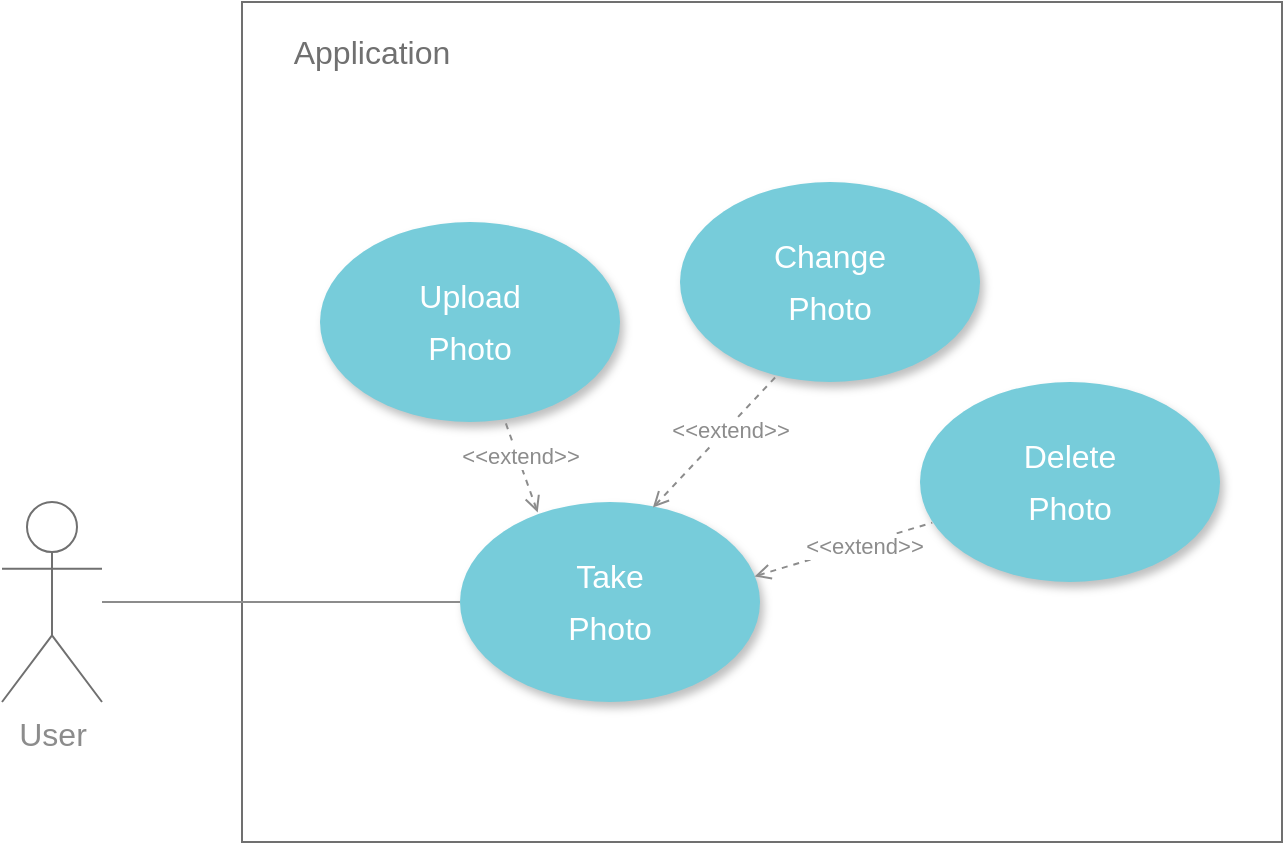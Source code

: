 <mxfile version="13.7.9" type="device"><diagram id="riTL6w-wAYXj_A_hi2_x" name="Seite-1"><mxGraphModel dx="1088" dy="924" grid="1" gridSize="10" guides="1" tooltips="1" connect="1" arrows="1" fold="1" page="1" pageScale="1" pageWidth="827" pageHeight="1169" math="0" shadow="0"><root><mxCell id="0"/><mxCell id="1" parent="0"/><mxCell id="YHlegorH6-uOaJk01Lfg-1" value="" style="rounded=0;whiteSpace=wrap;html=1;fillColor=none;strokeColor=#707070;glass=0;" vertex="1" parent="1"><mxGeometry x="200" y="180" width="520" height="420" as="geometry"/></mxCell><mxCell id="eRsLW1IK69f_cbsPaDMU-1" value="&lt;font style=&quot;font-size: 16px&quot; color=&quot;#8c8c8c&quot;&gt;User&lt;/font&gt;" style="shape=umlActor;verticalLabelPosition=bottom;verticalAlign=top;html=1;outlineConnect=0;strokeColor=#707070;" parent="1" vertex="1"><mxGeometry x="80" y="430" width="50" height="100" as="geometry"/></mxCell><mxCell id="eRsLW1IK69f_cbsPaDMU-4" value="&lt;font style=&quot;font-size: 16px ; line-height: 160%&quot; color=&quot;#ffffff&quot;&gt;Take &lt;br&gt;Photo&lt;/font&gt;" style="ellipse;whiteSpace=wrap;html=1;strokeColor=none;shadow=1;fillColor=#77CCDA;" parent="1" vertex="1"><mxGeometry x="309" y="430" width="150" height="100" as="geometry"/></mxCell><mxCell id="eRsLW1IK69f_cbsPaDMU-6" value="&lt;span style=&quot;font-size: 16px ; line-height: 160%&quot;&gt;&lt;font color=&quot;#ffffff&quot;&gt;Change&lt;br&gt;Photo&lt;/font&gt;&lt;br&gt;&lt;/span&gt;" style="ellipse;whiteSpace=wrap;html=1;strokeColor=none;shadow=1;fillColor=#77CCDA;" parent="1" vertex="1"><mxGeometry x="419" y="270" width="150" height="100" as="geometry"/></mxCell><mxCell id="eRsLW1IK69f_cbsPaDMU-7" value="&lt;span style=&quot;font-size: 16px ; line-height: 160%&quot;&gt;&lt;font color=&quot;#ffffff&quot;&gt;Delete&lt;br&gt;Photo&lt;/font&gt;&lt;br&gt;&lt;/span&gt;" style="ellipse;whiteSpace=wrap;html=1;strokeColor=none;shadow=1;fillColor=#77CCDA;" parent="1" vertex="1"><mxGeometry x="539" y="370" width="150" height="100" as="geometry"/></mxCell><mxCell id="eRsLW1IK69f_cbsPaDMU-9" value="" style="endArrow=none;html=1;entryX=0;entryY=0.5;entryDx=0;entryDy=0;endFill=0;strokeColor=#8C8C8C;" parent="1" source="eRsLW1IK69f_cbsPaDMU-1" target="eRsLW1IK69f_cbsPaDMU-4" edge="1"><mxGeometry width="50" height="50" relative="1" as="geometry"><mxPoint x="189" y="480" as="sourcePoint"/><mxPoint x="239" y="430" as="targetPoint"/></mxGeometry></mxCell><mxCell id="eRsLW1IK69f_cbsPaDMU-13" value="" style="endArrow=none;html=1;dashed=1;startArrow=open;startFill=0;endFill=0;exitX=0.643;exitY=0.028;exitDx=0;exitDy=0;entryX=0.321;entryY=0.971;entryDx=0;entryDy=0;entryPerimeter=0;exitPerimeter=0;strokeColor=#8C8C8C;" parent="1" source="eRsLW1IK69f_cbsPaDMU-4" target="eRsLW1IK69f_cbsPaDMU-6" edge="1"><mxGeometry width="50" height="50" relative="1" as="geometry"><mxPoint x="379" y="430" as="sourcePoint"/><mxPoint x="396" y="380" as="targetPoint"/></mxGeometry></mxCell><mxCell id="eRsLW1IK69f_cbsPaDMU-14" value="&lt;font color=&quot;#8c8c8c&quot;&gt;&amp;lt;&amp;lt;extend&amp;gt;&amp;gt;&lt;/font&gt;" style="edgeLabel;html=1;align=center;verticalAlign=middle;resizable=0;points=[];" parent="eRsLW1IK69f_cbsPaDMU-13" vertex="1" connectable="0"><mxGeometry x="0.218" y="-1" relative="1" as="geometry"><mxPoint as="offset"/></mxGeometry></mxCell><mxCell id="eRsLW1IK69f_cbsPaDMU-15" value="" style="endArrow=none;html=1;dashed=1;startArrow=open;startFill=0;endFill=0;exitX=0.982;exitY=0.372;exitDx=0;exitDy=0;exitPerimeter=0;strokeColor=#8C8C8C;entryX=0.041;entryY=0.703;entryDx=0;entryDy=0;entryPerimeter=0;" parent="1" source="eRsLW1IK69f_cbsPaDMU-4" target="eRsLW1IK69f_cbsPaDMU-7" edge="1"><mxGeometry width="50" height="50" relative="1" as="geometry"><mxPoint x="394" y="440" as="sourcePoint"/><mxPoint x="545" y="436" as="targetPoint"/></mxGeometry></mxCell><mxCell id="eRsLW1IK69f_cbsPaDMU-16" value="&lt;font color=&quot;#8c8c8c&quot;&gt;&amp;lt;&amp;lt;extend&amp;gt;&amp;gt;&lt;/font&gt;" style="edgeLabel;html=1;align=center;verticalAlign=middle;resizable=0;points=[];" parent="eRsLW1IK69f_cbsPaDMU-15" vertex="1" connectable="0"><mxGeometry x="0.218" y="-1" relative="1" as="geometry"><mxPoint as="offset"/></mxGeometry></mxCell><mxCell id="eRsLW1IK69f_cbsPaDMU-17" value="&lt;span style=&quot;font-size: 16px ; line-height: 160%&quot;&gt;&lt;font color=&quot;#ffffff&quot;&gt;Upload&lt;br&gt;Photo&lt;/font&gt;&lt;br&gt;&lt;/span&gt;" style="ellipse;whiteSpace=wrap;html=1;strokeColor=none;shadow=1;fillColor=#77CCDA;" parent="1" vertex="1"><mxGeometry x="239" y="290" width="150" height="100" as="geometry"/></mxCell><mxCell id="eRsLW1IK69f_cbsPaDMU-18" value="" style="endArrow=none;html=1;dashed=1;startArrow=open;startFill=0;endFill=0;exitX=0.259;exitY=0.052;exitDx=0;exitDy=0;entryX=0.615;entryY=0.988;entryDx=0;entryDy=0;entryPerimeter=0;exitPerimeter=0;fillColor=#f5f5f5;strokeColor=#8C8C8C;" parent="1" source="eRsLW1IK69f_cbsPaDMU-4" target="eRsLW1IK69f_cbsPaDMU-17" edge="1"><mxGeometry width="50" height="50" relative="1" as="geometry"><mxPoint x="247.4" y="460.0" as="sourcePoint"/><mxPoint x="309.0" y="387.2" as="targetPoint"/></mxGeometry></mxCell><mxCell id="eRsLW1IK69f_cbsPaDMU-19" value="&lt;font color=&quot;#8c8c8c&quot;&gt;&amp;lt;&amp;lt;extend&amp;gt;&amp;gt;&lt;/font&gt;" style="edgeLabel;html=1;align=center;verticalAlign=middle;resizable=0;points=[];" parent="eRsLW1IK69f_cbsPaDMU-18" vertex="1" connectable="0"><mxGeometry x="0.218" y="-1" relative="1" as="geometry"><mxPoint as="offset"/></mxGeometry></mxCell><mxCell id="YHlegorH6-uOaJk01Lfg-3" value="&lt;font style=&quot;font-size: 16px&quot; color=&quot;#707070&quot;&gt;Application&lt;/font&gt;" style="text;html=1;strokeColor=none;fillColor=none;align=center;verticalAlign=middle;whiteSpace=wrap;rounded=0;" vertex="1" parent="1"><mxGeometry x="200" y="180" width="130" height="50" as="geometry"/></mxCell></root></mxGraphModel></diagram></mxfile>